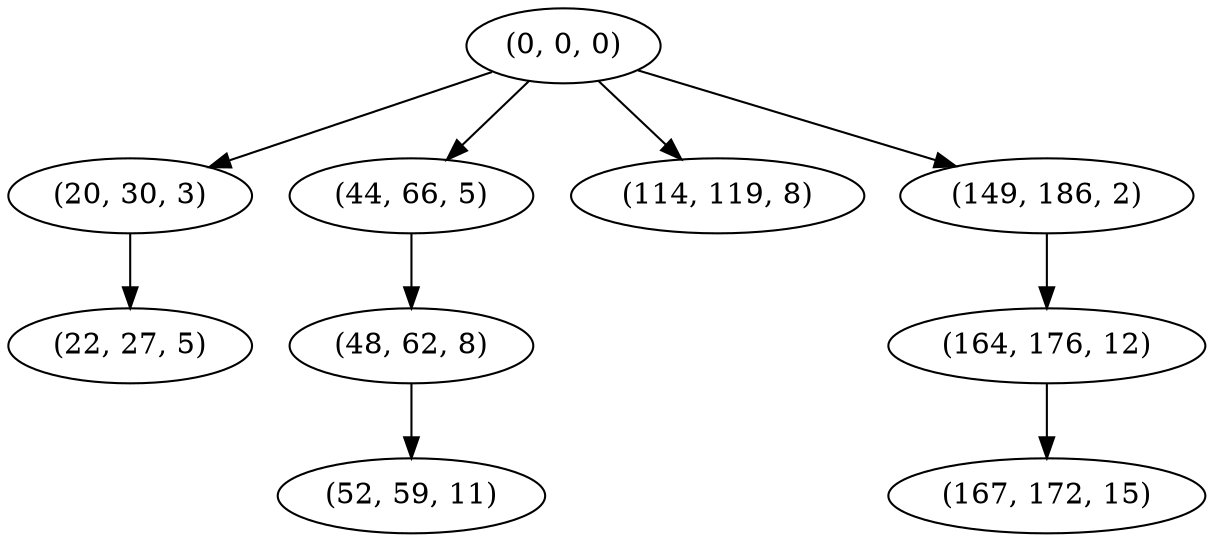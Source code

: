 digraph tree {
    "(0, 0, 0)";
    "(20, 30, 3)";
    "(22, 27, 5)";
    "(44, 66, 5)";
    "(48, 62, 8)";
    "(52, 59, 11)";
    "(114, 119, 8)";
    "(149, 186, 2)";
    "(164, 176, 12)";
    "(167, 172, 15)";
    "(0, 0, 0)" -> "(20, 30, 3)";
    "(0, 0, 0)" -> "(44, 66, 5)";
    "(0, 0, 0)" -> "(114, 119, 8)";
    "(0, 0, 0)" -> "(149, 186, 2)";
    "(20, 30, 3)" -> "(22, 27, 5)";
    "(44, 66, 5)" -> "(48, 62, 8)";
    "(48, 62, 8)" -> "(52, 59, 11)";
    "(149, 186, 2)" -> "(164, 176, 12)";
    "(164, 176, 12)" -> "(167, 172, 15)";
}
